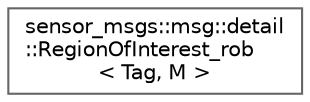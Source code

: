 digraph "类继承关系图"
{
 // INTERACTIVE_SVG=YES
 // LATEX_PDF_SIZE
  bgcolor="transparent";
  edge [fontname=Helvetica,fontsize=10,labelfontname=Helvetica,labelfontsize=10];
  node [fontname=Helvetica,fontsize=10,shape=box,height=0.2,width=0.4];
  rankdir="LR";
  Node0 [id="Node000000",label="sensor_msgs::msg::detail\l::RegionOfInterest_rob\l\< Tag, M \>",height=0.2,width=0.4,color="grey40", fillcolor="white", style="filled",URL="$d4/df5/structsensor__msgs_1_1msg_1_1detail_1_1RegionOfInterest__rob.html",tooltip=" "];
}
